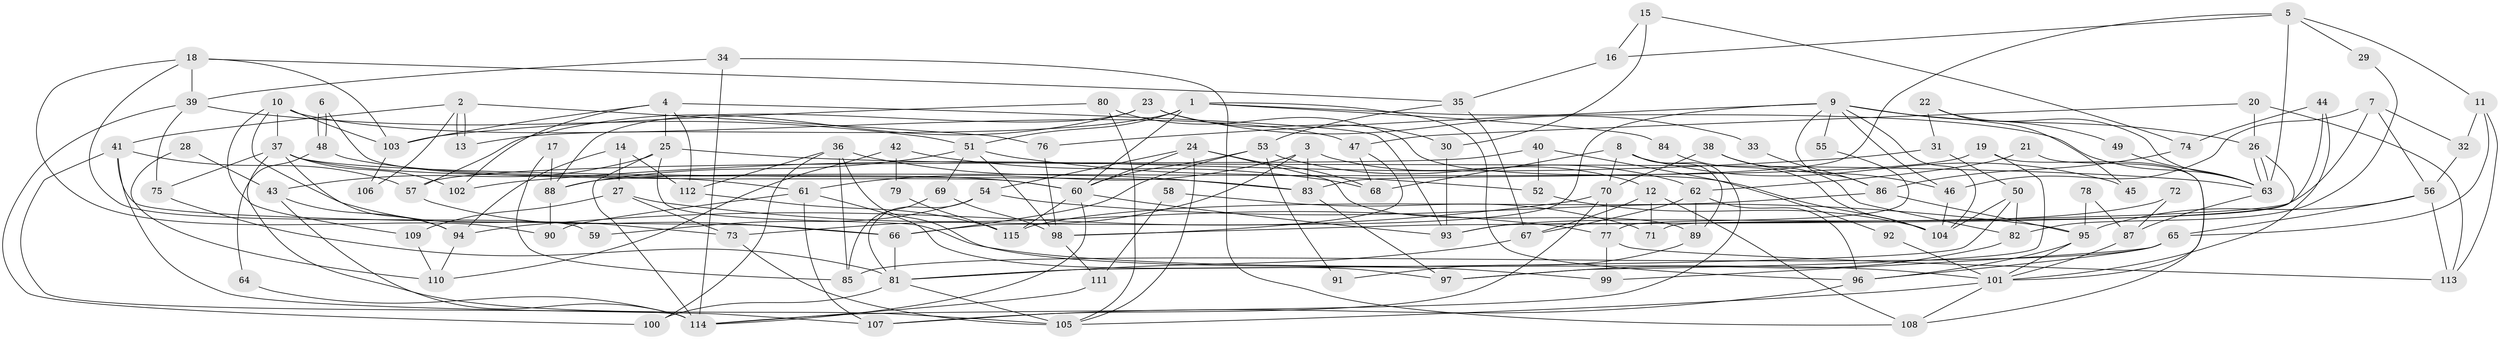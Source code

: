 // Generated by graph-tools (version 1.1) at 2025/26/03/09/25 03:26:17]
// undirected, 115 vertices, 230 edges
graph export_dot {
graph [start="1"]
  node [color=gray90,style=filled];
  1;
  2;
  3;
  4;
  5;
  6;
  7;
  8;
  9;
  10;
  11;
  12;
  13;
  14;
  15;
  16;
  17;
  18;
  19;
  20;
  21;
  22;
  23;
  24;
  25;
  26;
  27;
  28;
  29;
  30;
  31;
  32;
  33;
  34;
  35;
  36;
  37;
  38;
  39;
  40;
  41;
  42;
  43;
  44;
  45;
  46;
  47;
  48;
  49;
  50;
  51;
  52;
  53;
  54;
  55;
  56;
  57;
  58;
  59;
  60;
  61;
  62;
  63;
  64;
  65;
  66;
  67;
  68;
  69;
  70;
  71;
  72;
  73;
  74;
  75;
  76;
  77;
  78;
  79;
  80;
  81;
  82;
  83;
  84;
  85;
  86;
  87;
  88;
  89;
  90;
  91;
  92;
  93;
  94;
  95;
  96;
  97;
  98;
  99;
  100;
  101;
  102;
  103;
  104;
  105;
  106;
  107;
  108;
  109;
  110;
  111;
  112;
  113;
  114;
  115;
  1 -- 60;
  1 -- 96;
  1 -- 13;
  1 -- 51;
  1 -- 63;
  1 -- 84;
  2 -- 13;
  2 -- 13;
  2 -- 41;
  2 -- 76;
  2 -- 106;
  3 -- 61;
  3 -- 73;
  3 -- 12;
  3 -- 83;
  4 -- 112;
  4 -- 93;
  4 -- 25;
  4 -- 102;
  4 -- 103;
  5 -- 63;
  5 -- 83;
  5 -- 11;
  5 -- 16;
  5 -- 29;
  6 -- 60;
  6 -- 48;
  6 -- 48;
  7 -- 56;
  7 -- 32;
  7 -- 46;
  7 -- 98;
  8 -- 70;
  8 -- 114;
  8 -- 45;
  8 -- 68;
  8 -- 89;
  9 -- 46;
  9 -- 76;
  9 -- 26;
  9 -- 49;
  9 -- 55;
  9 -- 66;
  9 -- 86;
  9 -- 104;
  10 -- 47;
  10 -- 103;
  10 -- 37;
  10 -- 73;
  10 -- 109;
  11 -- 65;
  11 -- 32;
  11 -- 113;
  12 -- 108;
  12 -- 67;
  12 -- 71;
  14 -- 94;
  14 -- 27;
  14 -- 112;
  15 -- 30;
  15 -- 16;
  15 -- 74;
  16 -- 35;
  17 -- 88;
  17 -- 85;
  18 -- 35;
  18 -- 39;
  18 -- 59;
  18 -- 90;
  18 -- 103;
  19 -- 97;
  19 -- 88;
  19 -- 108;
  20 -- 26;
  20 -- 113;
  20 -- 47;
  21 -- 101;
  21 -- 62;
  22 -- 63;
  22 -- 31;
  22 -- 45;
  23 -- 57;
  23 -- 88;
  23 -- 30;
  23 -- 33;
  24 -- 68;
  24 -- 89;
  24 -- 54;
  24 -- 60;
  24 -- 105;
  25 -- 63;
  25 -- 43;
  25 -- 101;
  25 -- 114;
  26 -- 63;
  26 -- 63;
  26 -- 71;
  27 -- 77;
  27 -- 73;
  27 -- 109;
  28 -- 43;
  28 -- 110;
  29 -- 82;
  30 -- 93;
  31 -- 50;
  31 -- 102;
  32 -- 56;
  33 -- 86;
  34 -- 108;
  34 -- 114;
  34 -- 39;
  35 -- 67;
  35 -- 53;
  36 -- 83;
  36 -- 85;
  36 -- 99;
  36 -- 100;
  36 -- 112;
  37 -- 75;
  37 -- 61;
  37 -- 83;
  37 -- 94;
  37 -- 102;
  37 -- 105;
  38 -- 82;
  38 -- 46;
  38 -- 70;
  39 -- 100;
  39 -- 51;
  39 -- 75;
  40 -- 57;
  40 -- 52;
  40 -- 92;
  41 -- 66;
  41 -- 114;
  41 -- 57;
  41 -- 107;
  42 -- 68;
  42 -- 110;
  42 -- 79;
  43 -- 114;
  43 -- 94;
  44 -- 74;
  44 -- 101;
  44 -- 93;
  46 -- 104;
  47 -- 98;
  47 -- 68;
  48 -- 60;
  48 -- 64;
  49 -- 63;
  50 -- 81;
  50 -- 104;
  50 -- 82;
  51 -- 52;
  51 -- 69;
  51 -- 88;
  51 -- 98;
  52 -- 104;
  53 -- 60;
  53 -- 62;
  53 -- 66;
  53 -- 91;
  54 -- 81;
  54 -- 59;
  54 -- 95;
  55 -- 77;
  56 -- 65;
  56 -- 95;
  56 -- 113;
  57 -- 66;
  58 -- 111;
  58 -- 71;
  60 -- 115;
  60 -- 93;
  60 -- 114;
  61 -- 107;
  61 -- 90;
  61 -- 97;
  62 -- 96;
  62 -- 67;
  62 -- 89;
  63 -- 87;
  64 -- 114;
  65 -- 99;
  65 -- 96;
  65 -- 85;
  66 -- 81;
  67 -- 81;
  69 -- 98;
  69 -- 85;
  70 -- 94;
  70 -- 77;
  70 -- 107;
  72 -- 93;
  72 -- 87;
  73 -- 105;
  74 -- 86;
  75 -- 81;
  76 -- 98;
  77 -- 113;
  77 -- 99;
  78 -- 87;
  78 -- 95;
  79 -- 115;
  80 -- 103;
  80 -- 105;
  80 -- 104;
  81 -- 105;
  81 -- 100;
  82 -- 97;
  83 -- 97;
  84 -- 104;
  86 -- 95;
  86 -- 115;
  87 -- 101;
  88 -- 90;
  89 -- 91;
  92 -- 101;
  94 -- 110;
  95 -- 101;
  95 -- 96;
  96 -- 107;
  98 -- 111;
  101 -- 105;
  101 -- 108;
  103 -- 106;
  109 -- 110;
  111 -- 114;
  112 -- 115;
}
